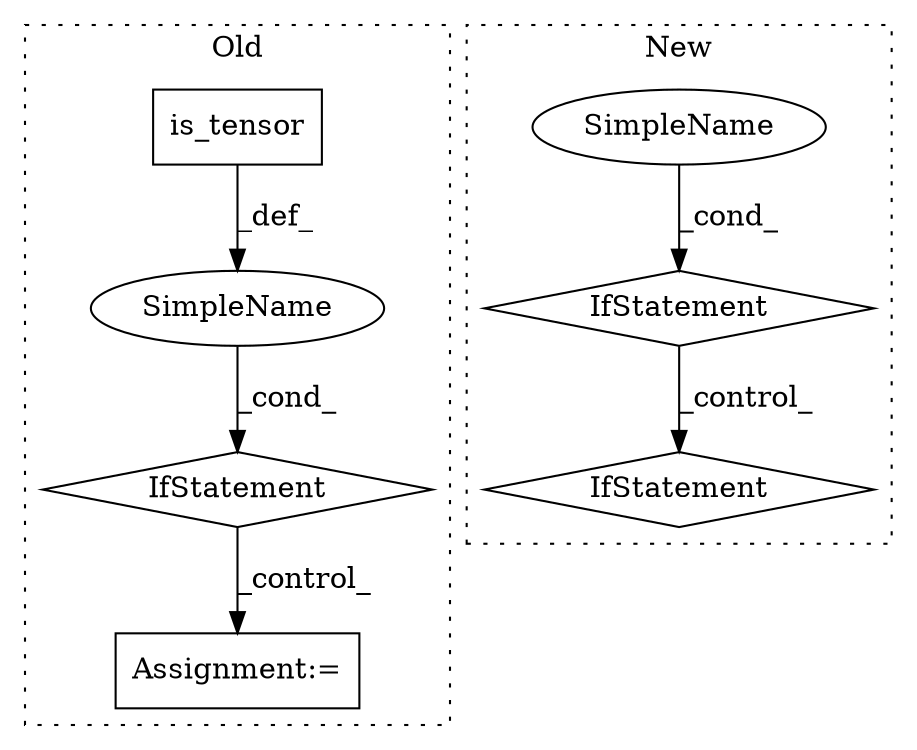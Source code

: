 digraph G {
subgraph cluster0 {
1 [label="is_tensor" a="32" s="8148,8160" l="10,1" shape="box"];
3 [label="IfStatement" a="25" s="8138,8161" l="4,2" shape="diamond"];
4 [label="Assignment:=" a="7" s="8611" l="1" shape="box"];
5 [label="SimpleName" a="42" s="" l="" shape="ellipse"];
label = "Old";
style="dotted";
}
subgraph cluster1 {
2 [label="IfStatement" a="25" s="7661,7678" l="4,2" shape="diamond"];
6 [label="SimpleName" a="42" s="" l="" shape="ellipse"];
7 [label="IfStatement" a="25" s="7825" l="26" shape="diamond"];
label = "New";
style="dotted";
}
1 -> 5 [label="_def_"];
2 -> 7 [label="_control_"];
3 -> 4 [label="_control_"];
5 -> 3 [label="_cond_"];
6 -> 2 [label="_cond_"];
}